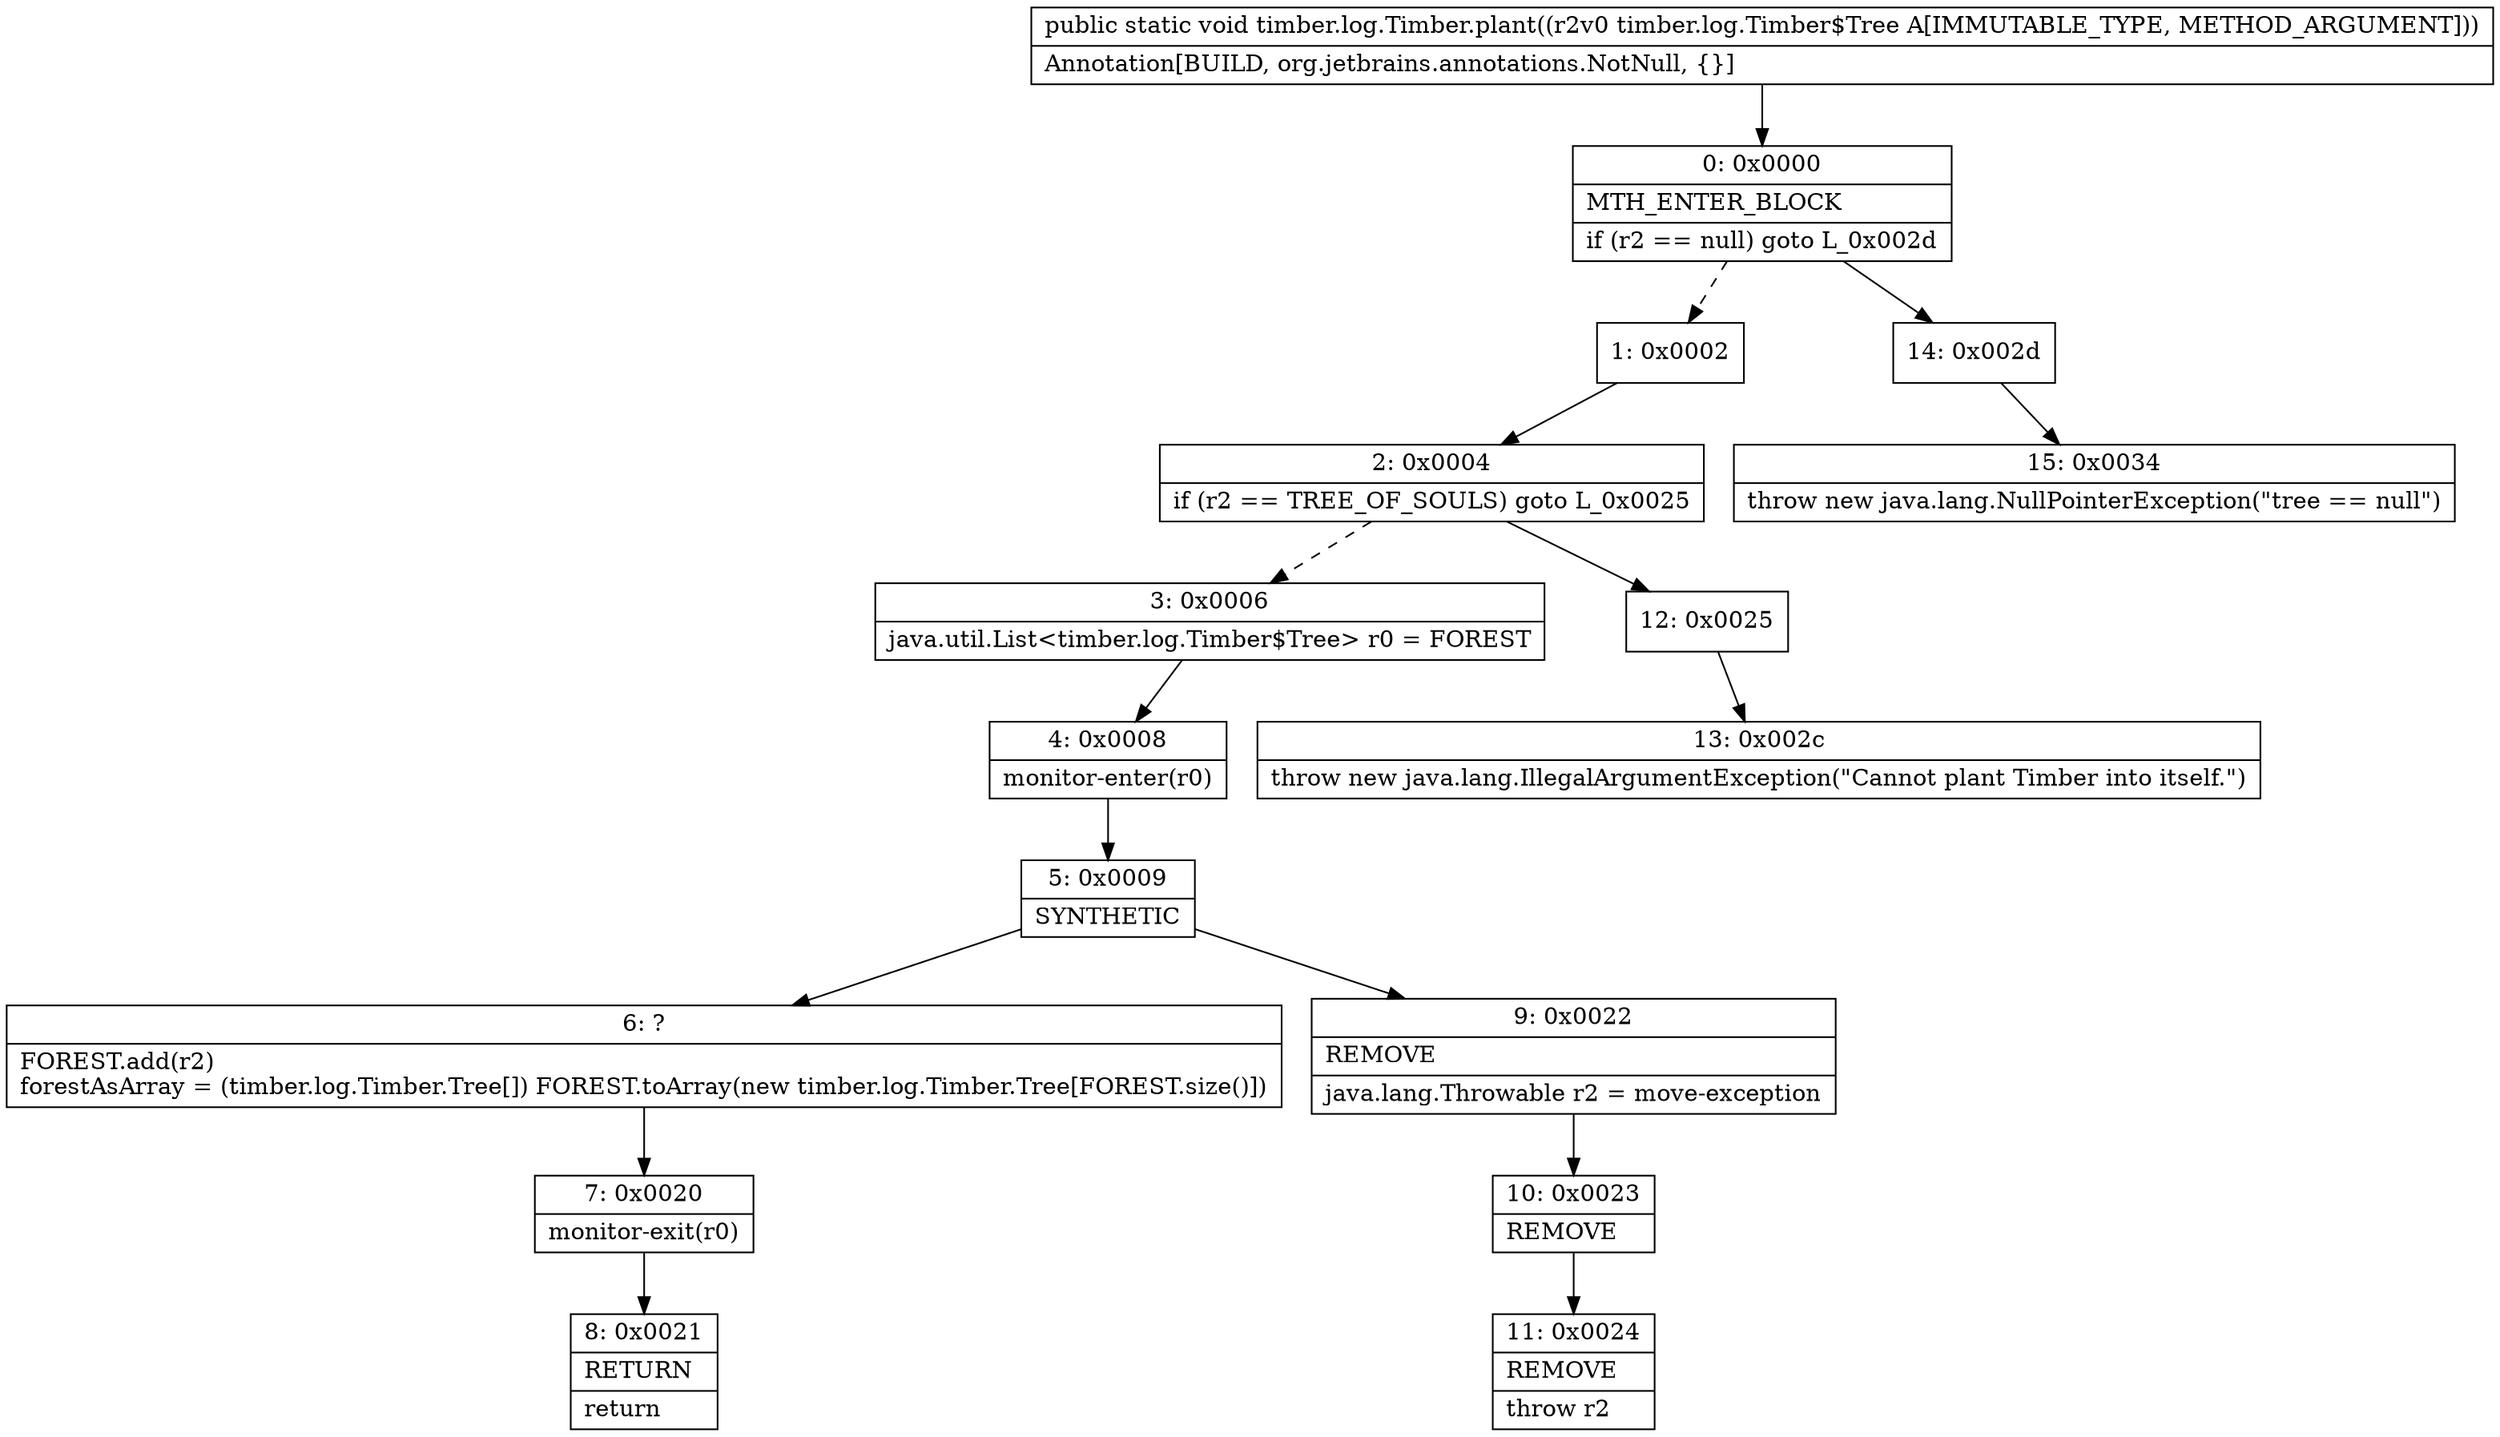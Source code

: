 digraph "CFG fortimber.log.Timber.plant(Ltimber\/log\/Timber$Tree;)V" {
Node_0 [shape=record,label="{0\:\ 0x0000|MTH_ENTER_BLOCK\l|if (r2 == null) goto L_0x002d\l}"];
Node_1 [shape=record,label="{1\:\ 0x0002}"];
Node_2 [shape=record,label="{2\:\ 0x0004|if (r2 == TREE_OF_SOULS) goto L_0x0025\l}"];
Node_3 [shape=record,label="{3\:\ 0x0006|java.util.List\<timber.log.Timber$Tree\> r0 = FOREST\l}"];
Node_4 [shape=record,label="{4\:\ 0x0008|monitor\-enter(r0)\l}"];
Node_5 [shape=record,label="{5\:\ 0x0009|SYNTHETIC\l}"];
Node_6 [shape=record,label="{6\:\ ?|FOREST.add(r2)\lforestAsArray = (timber.log.Timber.Tree[]) FOREST.toArray(new timber.log.Timber.Tree[FOREST.size()])\l}"];
Node_7 [shape=record,label="{7\:\ 0x0020|monitor\-exit(r0)\l}"];
Node_8 [shape=record,label="{8\:\ 0x0021|RETURN\l|return\l}"];
Node_9 [shape=record,label="{9\:\ 0x0022|REMOVE\l|java.lang.Throwable r2 = move\-exception\l}"];
Node_10 [shape=record,label="{10\:\ 0x0023|REMOVE\l}"];
Node_11 [shape=record,label="{11\:\ 0x0024|REMOVE\l|throw r2\l}"];
Node_12 [shape=record,label="{12\:\ 0x0025}"];
Node_13 [shape=record,label="{13\:\ 0x002c|throw new java.lang.IllegalArgumentException(\"Cannot plant Timber into itself.\")\l}"];
Node_14 [shape=record,label="{14\:\ 0x002d}"];
Node_15 [shape=record,label="{15\:\ 0x0034|throw new java.lang.NullPointerException(\"tree == null\")\l}"];
MethodNode[shape=record,label="{public static void timber.log.Timber.plant((r2v0 timber.log.Timber$Tree A[IMMUTABLE_TYPE, METHOD_ARGUMENT]))  | Annotation[BUILD, org.jetbrains.annotations.NotNull, \{\}]\l}"];
MethodNode -> Node_0;
Node_0 -> Node_1[style=dashed];
Node_0 -> Node_14;
Node_1 -> Node_2;
Node_2 -> Node_3[style=dashed];
Node_2 -> Node_12;
Node_3 -> Node_4;
Node_4 -> Node_5;
Node_5 -> Node_6;
Node_5 -> Node_9;
Node_6 -> Node_7;
Node_7 -> Node_8;
Node_9 -> Node_10;
Node_10 -> Node_11;
Node_12 -> Node_13;
Node_14 -> Node_15;
}

